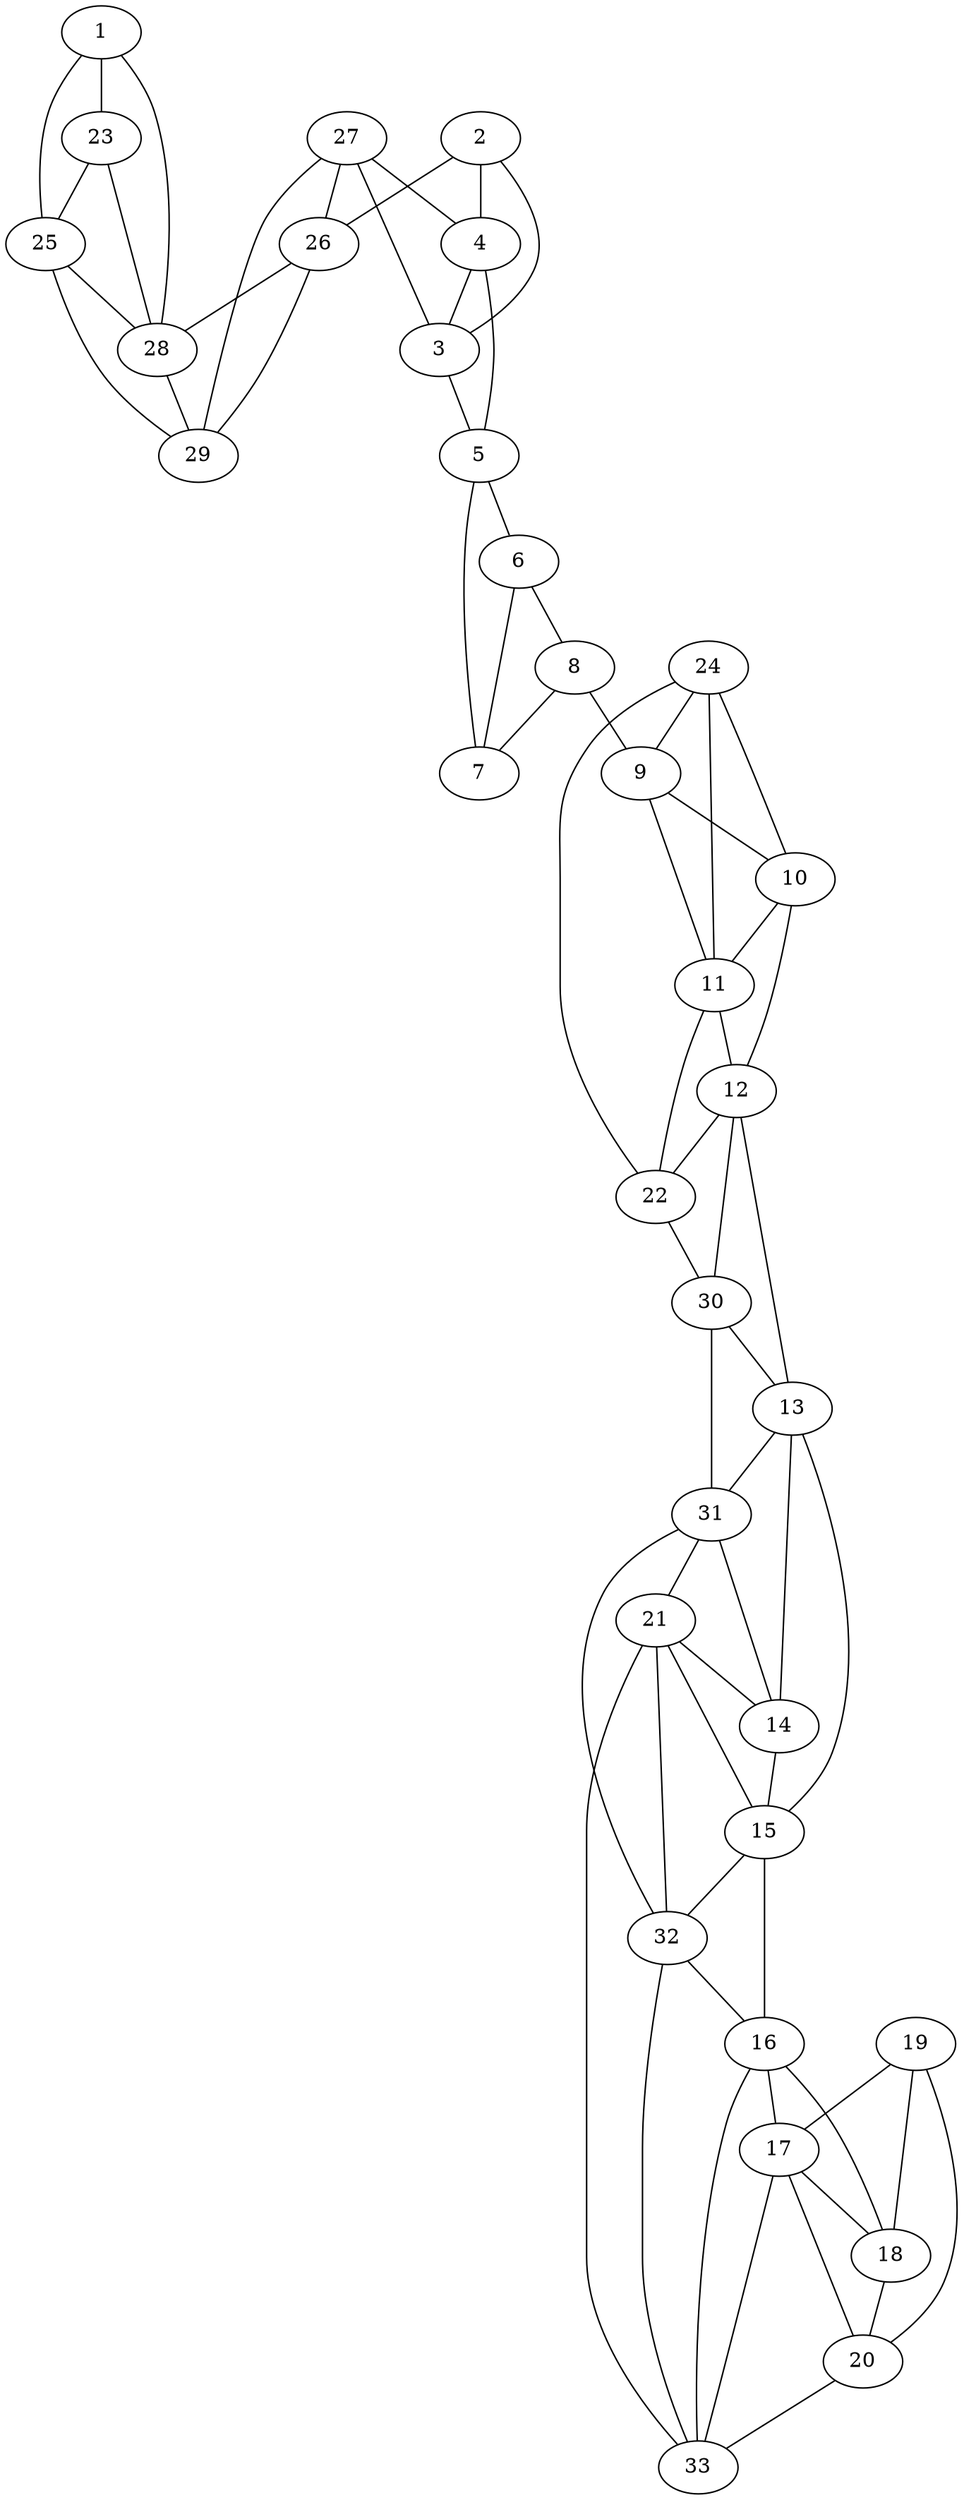 graph pdb1cg4 {
	1	 [aaLength=11,
		sequence=KGKIVDLLTER,
		type=0];
	23	 [aaLength=6,
		sequence=NVVVLG,
		type=1];
	1 -- 23	 [distance0="41.87091",
		frequency=1,
		type0=1];
	25	 [aaLength=4,
		sequence=YVVR,
		type=1];
	1 -- 25	 [distance0="41.87091",
		frequency=1,
		type0=2];
	28	 [aaLength=5,
		sequence=HTLVI,
		type=1];
	1 -- 28	 [distance0="47.00184",
		frequency=1,
		type0=3];
	2	 [aaLength=13,
		sequence=PAALMKEMKELED,
		type=0];
	3	 [aaLength=4,
		sequence=VRER,
		type=0];
	2 -- 3	 [distance0="19.54897",
		distance1="4.0",
		frequency=2,
		type0=1,
		type1=4];
	4	 [aaLength=17,
		sequence=DYHVALDNAREKARGAK,
		type=0];
	2 -- 4	 [distance0="36.65155",
		frequency=1,
		type0=2];
	26	 [aaLength=4,
		sequence=TSII,
		type=1];
	2 -- 26	 [distance0="54.30721",
		frequency=1,
		type0=3];
	5	 [aaLength=9,
		sequence=IGPAYEDKV,
		type=0];
	3 -- 5	 [distance0="41.59895",
		frequency=1,
		type0=3];
	4 -- 3	 [distance0="28.29209",
		frequency=1,
		type0=1];
	4 -- 5	 [distance0="29.61298",
		distance1="8.0",
		frequency=2,
		type0=2,
		type1=4];
	6	 [aaLength=5,
		sequence=VGDLF,
		type=0];
	5 -- 6	 [distance0="17.51712",
		distance1="6.0",
		frequency=2,
		type0=1,
		type1=4];
	7	 [aaLength=21,
		sequence=KETFAEKLKEVMEYHNFQLVN,
		type=0];
	5 -- 7	 [distance0="24.5433",
		frequency=1,
		type0=2];
	6 -- 7	 [distance0="12.16622",
		distance1="1.0",
		frequency=2,
		type0=1,
		type1=4];
	8	 [aaLength=18,
		sequence=YQKVLDDTMAVADILTSM,
		type=0];
	6 -- 8	 [distance0="36.02304",
		frequency=1,
		type0=3];
	9	 [aaLength=11,
		sequence=VSDLLDQARQR,
		type=0];
	8 -- 9	 [distance0="36.0098",
		distance1="3.0",
		frequency=2,
		type0=2,
		type1=4];
	8 -- 7	 [distance0="29.72308",
		frequency=1,
		type0=1];
	10	 [aaLength=3,
		sequence=TLL,
		type=0];
	9 -- 10	 [distance0="31.89576",
		frequency=1,
		type0=1];
	11	 [aaLength=8,
		sequence=AGGVATGS,
		type=0];
	10 -- 11	 [distance0="22.69378",
		distance1="16.0",
		frequency=2,
		type0=1,
		type1=4];
	12	 [aaLength=3,
		sequence=PRY,
		type=0];
	10 -- 12	 [distance0="37.40135",
		frequency=1,
		type0=3];
	11 -- 9	 [distance0="42.38859",
		frequency=1,
		type0=3];
	11 -- 12	 [distance0="15.28316",
		distance1="3.0",
		frequency=2,
		type0=1,
		type1=4];
	22	 [aaLength=6,
		sequence=YVLGIL,
		type=1];
	12 -- 22	 [distance0="31.05086",
		distance1="2.0",
		frequency=2,
		type0=2,
		type1=4];
	13	 [aaLength=10,
		sequence=ETGEFLCKQG,
		type=0];
	13 -- 12	 [distance0="51.62539",
		frequency=1,
		type0=3];
	14	 [aaLength=11,
		sequence=TVAVRRAVQLN,
		type=0];
	13 -- 14	 [distance0="37.02182",
		frequency=1,
		type0=1];
	15	 [aaLength=3,
		sequence=LDV,
		type=0];
	13 -- 15	 [distance0="48.39241",
		frequency=1,
		type0=2];
	31	 [aaLength=4,
		sequence=RTGW,
		type=1];
	13 -- 31	 [distance0="11.0",
		frequency=1,
		type0=4];
	14 -- 15	 [distance0="28.59497",
		frequency=1,
		type0=1];
	14 -- 31	 [distance0="40.98023",
		frequency=1,
		type0=3];
	21	 [aaLength=4,
		sequence=GFCL,
		type=1];
	15 -- 21	 [distance0="48.28639",
		frequency=1,
		type0=3];
	32	 [aaLength=9,
		sequence=EVKLCVAYR,
		type=1];
	15 -- 32	 [distance0="5.0",
		frequency=1,
		type0=4];
	16	 [aaLength=4,
		sequence=ADDW,
		type=0];
	17	 [aaLength=3,
		sequence=RSG,
		type=0];
	16 -- 17	 [distance0="47.00228",
		frequency=1,
		type0=3];
	18	 [aaLength=14,
		sequence=QAALNYIKRIEELT,
		type=0];
	16 -- 18	 [distance0="42.82842",
		frequency=1,
		type0=2];
	16 -- 15	 [distance0="40.61023",
		frequency=1,
		type0=1];
	33	 [aaLength=8,
		sequence=EPIYETMP,
		type=1];
	16 -- 33	 [distance0="3.0",
		frequency=1,
		type0=4];
	17 -- 18	 [distance0="11.0178",
		distance1="2.0",
		frequency=2,
		type0=1,
		type1=4];
	20	 [aaLength=5,
		sequence=IDIIS,
		type=1];
	17 -- 20	 [distance0="44.81723",
		frequency=1,
		type0=3];
	17 -- 33	 [distance0="43.42332",
		frequency=1,
		type0=2];
	18 -- 20	 [distance0="42.50657",
		distance1="3.0",
		frequency=2,
		type0=2,
		type1=4];
	19	 [aaLength=3,
		sequence=TMI,
		type=1];
	19 -- 17	 [distance0="51.77436",
		frequency=1,
		type0=3];
	19 -- 18	 [distance0="48.56757",
		frequency=1,
		type0=2];
	19 -- 20	 [distance0="12.0",
		frequency=1,
		type0=1];
	20 -- 33	 [distance0="41.0",
		frequency=1,
		type0=2];
	21 -- 14	 [distance0="42.88798",
		frequency=1,
		type0=3];
	21 -- 32	 [distance0="14.0",
		frequency=1,
		type0=1];
	22 -- 11	 [distance0="42.661",
		frequency=1,
		type0=3];
	30	 [aaLength=4,
		sequence=YSTR,
		type=1];
	22 -- 30	 [distance0="8.0",
		distance1="2.0",
		frequency=2,
		type0=1,
		type1=4];
	23 -- 25	 [distance0="26.0",
		distance1="20.0",
		frequency=2,
		type0=1,
		type1=4];
	23 -- 28	 [distance0="38.0",
		frequency=1,
		type0=2];
	24	 [aaLength=4,
		sequence=VMFE,
		type=1];
	24 -- 11	 [distance0="47.88488",
		frequency=1,
		type0=3];
	24 -- 9	 [distance0="36.03376",
		frequency=1,
		type0=1];
	24 -- 10	 [distance0="4.0",
		frequency=1,
		type0=4];
	24 -- 22	 [distance0="43.0",
		frequency=1,
		type0=2];
	25 -- 28	 [distance0="12.0",
		distance1="8.0",
		frequency=2,
		type0=1,
		type1=4];
	29	 [aaLength=5,
		sequence=EKTVL,
		type=1];
	25 -- 29	 [distance0="19.0",
		frequency=1,
		type0=2];
	26 -- 28	 [distance0="24.0",
		frequency=1,
		type0=2];
	26 -- 29	 [distance0="17.0",
		frequency=1,
		type0=1];
	27	 [aaLength=3,
		sequence=LLL,
		type=1];
	27 -- 3	 [distance0="45.8134",
		frequency=1,
		type0=2];
	27 -- 4	 [distance0="8.0",
		frequency=1,
		type0=4];
	27 -- 26	 [distance0="32.0",
		frequency=1,
		type0=1];
	27 -- 29	 [distance0="49.0",
		frequency=1,
		type0=3];
	28 -- 29	 [distance0="7.0",
		distance1="2.0",
		frequency=2,
		type0=1,
		type1=4];
	30 -- 13	 [distance0="12.0",
		frequency=1,
		type0=4];
	30 -- 12	 [distance0="33.28898",
		frequency=1,
		type0=2];
	30 -- 31	 [distance0="37.0",
		frequency=1,
		type0=3];
	31 -- 21	 [distance0="20.0",
		frequency=1,
		type0=1];
	31 -- 32	 [distance0="34.0",
		frequency=1,
		type0=2];
	32 -- 16	 [distance0="13.0",
		frequency=1,
		type0=4];
	33 -- 21	 [distance0="43.0",
		frequency=1,
		type0=3];
	33 -- 32	 [distance0="29.0",
		frequency=1,
		type0=1];
}
